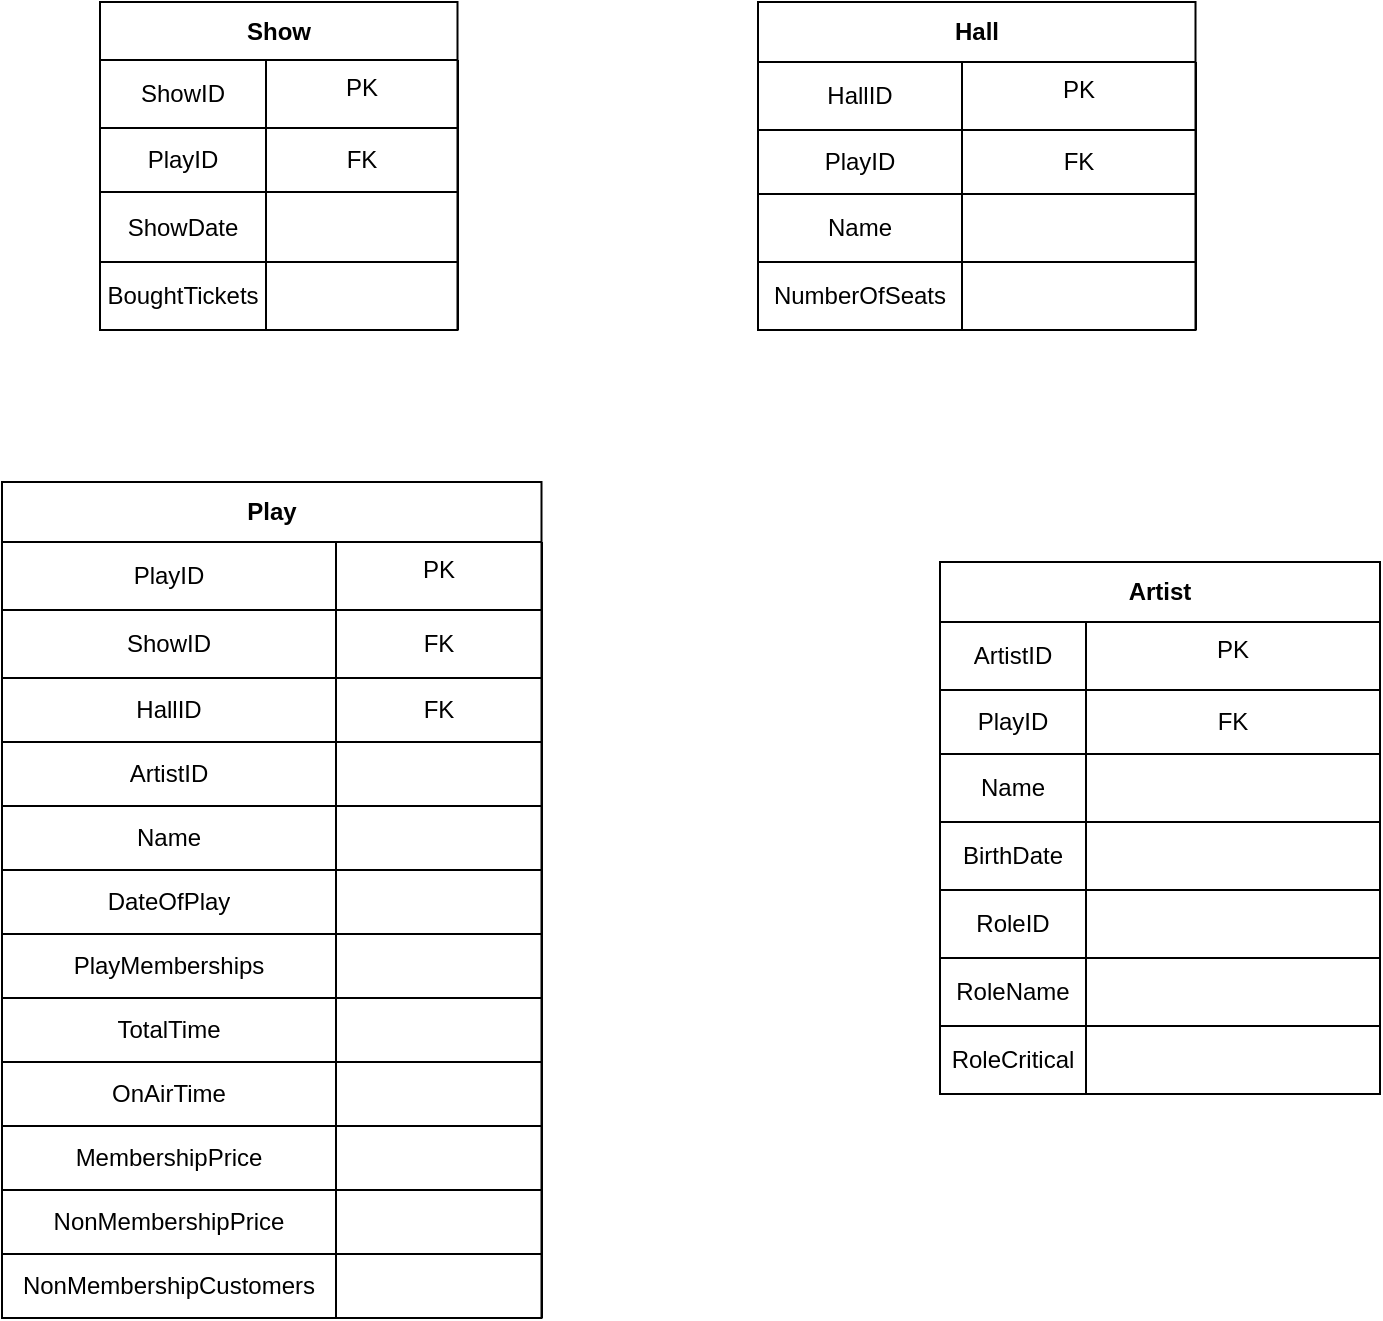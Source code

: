 <mxfile version="13.6.5" type="github">
  <diagram id="C5RBs43oDa-KdzZeNtuy" name="Tables">
    <mxGraphModel dx="1422" dy="762" grid="0" gridSize="10" guides="1" tooltips="1" connect="1" arrows="1" fold="1" page="1" pageScale="1" pageWidth="827" pageHeight="1169" math="0" shadow="0">
      <root>
        <mxCell id="WIyWlLk6GJQsqaUBKTNV-0" />
        <mxCell id="WIyWlLk6GJQsqaUBKTNV-1" parent="WIyWlLk6GJQsqaUBKTNV-0" />
        <mxCell id="hFKCuEGsN9oR24IW5ZUY-23" value="Hall" style="shape=table;html=1;whiteSpace=wrap;startSize=30;container=1;collapsible=0;childLayout=tableLayout;fontStyle=1;align=center;" vertex="1" parent="WIyWlLk6GJQsqaUBKTNV-1">
          <mxGeometry x="419" y="180" width="218.75" height="164" as="geometry" />
        </mxCell>
        <mxCell id="hFKCuEGsN9oR24IW5ZUY-24" value="" style="shape=partialRectangle;html=1;whiteSpace=wrap;collapsible=0;dropTarget=0;pointerEvents=0;fillColor=none;top=0;left=0;bottom=0;right=0;points=[[0,0.5],[1,0.5]];portConstraint=eastwest;" vertex="1" parent="hFKCuEGsN9oR24IW5ZUY-23">
          <mxGeometry y="30" width="218.75" height="34" as="geometry" />
        </mxCell>
        <mxCell id="hFKCuEGsN9oR24IW5ZUY-25" value="HallID" style="shape=partialRectangle;html=1;whiteSpace=wrap;connectable=0;fillColor=none;top=0;left=0;bottom=0;right=0;overflow=hidden;" vertex="1" parent="hFKCuEGsN9oR24IW5ZUY-24">
          <mxGeometry width="102" height="34" as="geometry" />
        </mxCell>
        <mxCell id="hFKCuEGsN9oR24IW5ZUY-26" value="PK" style="group" vertex="1" connectable="0" parent="hFKCuEGsN9oR24IW5ZUY-24">
          <mxGeometry x="102" width="117" height="34" as="geometry" />
        </mxCell>
        <mxCell id="hFKCuEGsN9oR24IW5ZUY-27" value="" style="shape=partialRectangle;html=1;whiteSpace=wrap;connectable=0;fillColor=none;top=0;left=0;bottom=0;right=0;overflow=hidden;" vertex="1" parent="hFKCuEGsN9oR24IW5ZUY-26">
          <mxGeometry width="60" height="40" as="geometry" />
        </mxCell>
        <mxCell id="hFKCuEGsN9oR24IW5ZUY-28" value="" style="shape=partialRectangle;html=1;whiteSpace=wrap;connectable=0;fillColor=none;top=0;left=0;bottom=0;right=0;overflow=hidden;" vertex="1" parent="hFKCuEGsN9oR24IW5ZUY-26">
          <mxGeometry x="60" width="60" height="40" as="geometry" />
        </mxCell>
        <mxCell id="hFKCuEGsN9oR24IW5ZUY-29" value="" style="shape=partialRectangle;html=1;whiteSpace=wrap;collapsible=0;dropTarget=0;pointerEvents=0;fillColor=none;top=0;left=0;bottom=0;right=0;points=[[0,0.5],[1,0.5]];portConstraint=eastwest;" vertex="1" parent="hFKCuEGsN9oR24IW5ZUY-23">
          <mxGeometry y="64" width="218.75" height="32" as="geometry" />
        </mxCell>
        <mxCell id="hFKCuEGsN9oR24IW5ZUY-30" value="PlayID" style="shape=partialRectangle;html=1;whiteSpace=wrap;connectable=0;fillColor=none;top=0;left=0;bottom=0;right=0;overflow=hidden;" vertex="1" parent="hFKCuEGsN9oR24IW5ZUY-29">
          <mxGeometry width="102" height="32" as="geometry" />
        </mxCell>
        <mxCell id="hFKCuEGsN9oR24IW5ZUY-31" value="FK" style="shape=partialRectangle;connectable=0;fillColor=none;top=0;left=0;bottom=0;right=0;overflow=hidden;whiteSpace=wrap;" vertex="1" parent="hFKCuEGsN9oR24IW5ZUY-29">
          <mxGeometry x="102" width="117" height="32" as="geometry" />
        </mxCell>
        <mxCell id="hFKCuEGsN9oR24IW5ZUY-32" value="" style="shape=partialRectangle;html=1;whiteSpace=wrap;connectable=0;fillColor=none;top=0;left=0;bottom=0;right=0;overflow=hidden;" vertex="1" parent="hFKCuEGsN9oR24IW5ZUY-29">
          <mxGeometry x="219" width="NaN" height="32" as="geometry" />
        </mxCell>
        <mxCell id="hFKCuEGsN9oR24IW5ZUY-33" value="" style="shape=partialRectangle;html=1;whiteSpace=wrap;collapsible=0;dropTarget=0;pointerEvents=0;fillColor=none;top=0;left=0;bottom=0;right=0;points=[[0,0.5],[1,0.5]];portConstraint=eastwest;" vertex="1" parent="hFKCuEGsN9oR24IW5ZUY-23">
          <mxGeometry y="96" width="218.75" height="34" as="geometry" />
        </mxCell>
        <mxCell id="hFKCuEGsN9oR24IW5ZUY-34" value="Name" style="shape=partialRectangle;html=1;whiteSpace=wrap;connectable=0;fillColor=none;top=0;left=0;bottom=0;right=0;overflow=hidden;" vertex="1" parent="hFKCuEGsN9oR24IW5ZUY-33">
          <mxGeometry width="102" height="34" as="geometry" />
        </mxCell>
        <mxCell id="hFKCuEGsN9oR24IW5ZUY-35" value="" style="shape=partialRectangle;html=1;whiteSpace=wrap;connectable=0;fillColor=none;top=0;left=0;bottom=0;right=0;overflow=hidden;" vertex="1" parent="hFKCuEGsN9oR24IW5ZUY-33">
          <mxGeometry x="102" width="117" height="34" as="geometry" />
        </mxCell>
        <mxCell id="hFKCuEGsN9oR24IW5ZUY-36" value="" style="shape=partialRectangle;html=1;whiteSpace=wrap;connectable=0;fillColor=none;top=0;left=0;bottom=0;right=0;overflow=hidden;" vertex="1" parent="hFKCuEGsN9oR24IW5ZUY-33">
          <mxGeometry x="219" width="NaN" height="34" as="geometry" />
        </mxCell>
        <mxCell id="hFKCuEGsN9oR24IW5ZUY-130" style="shape=partialRectangle;html=1;whiteSpace=wrap;collapsible=0;dropTarget=0;pointerEvents=0;fillColor=none;top=0;left=0;bottom=0;right=0;points=[[0,0.5],[1,0.5]];portConstraint=eastwest;" vertex="1" parent="hFKCuEGsN9oR24IW5ZUY-23">
          <mxGeometry y="130" width="218.75" height="34" as="geometry" />
        </mxCell>
        <mxCell id="hFKCuEGsN9oR24IW5ZUY-131" value="NumberOfSeats" style="shape=partialRectangle;html=1;whiteSpace=wrap;connectable=0;fillColor=none;top=0;left=0;bottom=0;right=0;overflow=hidden;" vertex="1" parent="hFKCuEGsN9oR24IW5ZUY-130">
          <mxGeometry width="102" height="34" as="geometry" />
        </mxCell>
        <mxCell id="hFKCuEGsN9oR24IW5ZUY-132" style="shape=partialRectangle;html=1;whiteSpace=wrap;connectable=0;fillColor=none;top=0;left=0;bottom=0;right=0;overflow=hidden;" vertex="1" parent="hFKCuEGsN9oR24IW5ZUY-130">
          <mxGeometry x="102" width="117" height="34" as="geometry" />
        </mxCell>
        <mxCell id="hFKCuEGsN9oR24IW5ZUY-133" style="shape=partialRectangle;html=1;whiteSpace=wrap;connectable=0;fillColor=none;top=0;left=0;bottom=0;right=0;overflow=hidden;" vertex="1" parent="hFKCuEGsN9oR24IW5ZUY-130">
          <mxGeometry x="219" width="NaN" height="34" as="geometry" />
        </mxCell>
        <mxCell id="hFKCuEGsN9oR24IW5ZUY-37" value="Show" style="shape=table;html=1;whiteSpace=wrap;startSize=29;container=1;collapsible=0;childLayout=tableLayout;fontStyle=1;align=center;" vertex="1" parent="WIyWlLk6GJQsqaUBKTNV-1">
          <mxGeometry x="90" y="180" width="178.75" height="164" as="geometry" />
        </mxCell>
        <mxCell id="hFKCuEGsN9oR24IW5ZUY-38" value="" style="shape=partialRectangle;html=1;whiteSpace=wrap;collapsible=0;dropTarget=0;pointerEvents=0;fillColor=none;top=0;left=0;bottom=0;right=0;points=[[0,0.5],[1,0.5]];portConstraint=eastwest;" vertex="1" parent="hFKCuEGsN9oR24IW5ZUY-37">
          <mxGeometry y="29" width="178.75" height="34" as="geometry" />
        </mxCell>
        <mxCell id="hFKCuEGsN9oR24IW5ZUY-39" value="ShowID" style="shape=partialRectangle;html=1;whiteSpace=wrap;connectable=0;fillColor=none;top=0;left=0;bottom=0;right=0;overflow=hidden;" vertex="1" parent="hFKCuEGsN9oR24IW5ZUY-38">
          <mxGeometry width="83" height="34" as="geometry" />
        </mxCell>
        <mxCell id="hFKCuEGsN9oR24IW5ZUY-40" value="PK" style="group" vertex="1" connectable="0" parent="hFKCuEGsN9oR24IW5ZUY-38">
          <mxGeometry x="83" width="96" height="34" as="geometry" />
        </mxCell>
        <mxCell id="hFKCuEGsN9oR24IW5ZUY-41" value="" style="shape=partialRectangle;html=1;whiteSpace=wrap;connectable=0;fillColor=none;top=0;left=0;bottom=0;right=0;overflow=hidden;" vertex="1" parent="hFKCuEGsN9oR24IW5ZUY-40">
          <mxGeometry width="60" height="40" as="geometry" />
        </mxCell>
        <mxCell id="hFKCuEGsN9oR24IW5ZUY-42" value="" style="shape=partialRectangle;html=1;whiteSpace=wrap;connectable=0;fillColor=none;top=0;left=0;bottom=0;right=0;overflow=hidden;" vertex="1" parent="hFKCuEGsN9oR24IW5ZUY-40">
          <mxGeometry x="60" width="60" height="40" as="geometry" />
        </mxCell>
        <mxCell id="hFKCuEGsN9oR24IW5ZUY-43" value="" style="shape=partialRectangle;html=1;whiteSpace=wrap;collapsible=0;dropTarget=0;pointerEvents=0;fillColor=none;top=0;left=0;bottom=0;right=0;points=[[0,0.5],[1,0.5]];portConstraint=eastwest;" vertex="1" parent="hFKCuEGsN9oR24IW5ZUY-37">
          <mxGeometry y="63" width="178.75" height="32" as="geometry" />
        </mxCell>
        <mxCell id="hFKCuEGsN9oR24IW5ZUY-44" value="PlayID" style="shape=partialRectangle;html=1;whiteSpace=wrap;connectable=0;fillColor=none;top=0;left=0;bottom=0;right=0;overflow=hidden;" vertex="1" parent="hFKCuEGsN9oR24IW5ZUY-43">
          <mxGeometry width="83" height="32" as="geometry" />
        </mxCell>
        <mxCell id="hFKCuEGsN9oR24IW5ZUY-45" value="FK" style="shape=partialRectangle;html=1;whiteSpace=wrap;connectable=0;fillColor=none;top=0;left=0;bottom=0;right=0;overflow=hidden;" vertex="1" parent="hFKCuEGsN9oR24IW5ZUY-43">
          <mxGeometry x="83" width="96" height="32" as="geometry" />
        </mxCell>
        <mxCell id="hFKCuEGsN9oR24IW5ZUY-46" value="" style="shape=partialRectangle;html=1;whiteSpace=wrap;connectable=0;fillColor=none;top=0;left=0;bottom=0;right=0;overflow=hidden;" vertex="1" parent="hFKCuEGsN9oR24IW5ZUY-43">
          <mxGeometry x="179" width="NaN" height="32" as="geometry" />
        </mxCell>
        <mxCell id="hFKCuEGsN9oR24IW5ZUY-47" value="" style="shape=partialRectangle;html=1;whiteSpace=wrap;collapsible=0;dropTarget=0;pointerEvents=0;fillColor=none;top=0;left=0;bottom=0;right=0;points=[[0,0.5],[1,0.5]];portConstraint=eastwest;" vertex="1" parent="hFKCuEGsN9oR24IW5ZUY-37">
          <mxGeometry y="95" width="178.75" height="35" as="geometry" />
        </mxCell>
        <mxCell id="hFKCuEGsN9oR24IW5ZUY-48" value="ShowDate" style="shape=partialRectangle;html=1;whiteSpace=wrap;connectable=0;fillColor=none;top=0;left=0;bottom=0;right=0;overflow=hidden;" vertex="1" parent="hFKCuEGsN9oR24IW5ZUY-47">
          <mxGeometry width="83" height="35" as="geometry" />
        </mxCell>
        <mxCell id="hFKCuEGsN9oR24IW5ZUY-49" value="" style="shape=partialRectangle;html=1;whiteSpace=wrap;connectable=0;fillColor=none;top=0;left=0;bottom=0;right=0;overflow=hidden;" vertex="1" parent="hFKCuEGsN9oR24IW5ZUY-47">
          <mxGeometry x="83" width="96" height="35" as="geometry" />
        </mxCell>
        <mxCell id="hFKCuEGsN9oR24IW5ZUY-50" value="" style="shape=partialRectangle;html=1;whiteSpace=wrap;connectable=0;fillColor=none;top=0;left=0;bottom=0;right=0;overflow=hidden;" vertex="1" parent="hFKCuEGsN9oR24IW5ZUY-47">
          <mxGeometry x="179" width="NaN" height="35" as="geometry" />
        </mxCell>
        <mxCell id="hFKCuEGsN9oR24IW5ZUY-126" style="shape=partialRectangle;html=1;whiteSpace=wrap;collapsible=0;dropTarget=0;pointerEvents=0;fillColor=none;top=0;left=0;bottom=0;right=0;points=[[0,0.5],[1,0.5]];portConstraint=eastwest;" vertex="1" parent="hFKCuEGsN9oR24IW5ZUY-37">
          <mxGeometry y="130" width="178.75" height="34" as="geometry" />
        </mxCell>
        <mxCell id="hFKCuEGsN9oR24IW5ZUY-127" value="BoughtTickets" style="shape=partialRectangle;html=1;whiteSpace=wrap;connectable=0;fillColor=none;top=0;left=0;bottom=0;right=0;overflow=hidden;" vertex="1" parent="hFKCuEGsN9oR24IW5ZUY-126">
          <mxGeometry width="83" height="34" as="geometry" />
        </mxCell>
        <mxCell id="hFKCuEGsN9oR24IW5ZUY-128" value="" style="shape=partialRectangle;html=1;whiteSpace=wrap;connectable=0;fillColor=none;top=0;left=0;bottom=0;right=0;overflow=hidden;" vertex="1" parent="hFKCuEGsN9oR24IW5ZUY-126">
          <mxGeometry x="83" width="96" height="34" as="geometry" />
        </mxCell>
        <mxCell id="hFKCuEGsN9oR24IW5ZUY-129" style="shape=partialRectangle;html=1;whiteSpace=wrap;connectable=0;fillColor=none;top=0;left=0;bottom=0;right=0;overflow=hidden;" vertex="1" parent="hFKCuEGsN9oR24IW5ZUY-126">
          <mxGeometry x="179" width="NaN" height="34" as="geometry" />
        </mxCell>
        <mxCell id="hFKCuEGsN9oR24IW5ZUY-51" value="Play" style="shape=table;html=1;whiteSpace=wrap;startSize=30;container=1;collapsible=0;childLayout=tableLayout;fontStyle=1;align=center;" vertex="1" parent="WIyWlLk6GJQsqaUBKTNV-1">
          <mxGeometry x="41" y="420" width="269.75" height="418" as="geometry" />
        </mxCell>
        <mxCell id="hFKCuEGsN9oR24IW5ZUY-52" value="" style="shape=partialRectangle;html=1;whiteSpace=wrap;collapsible=0;dropTarget=0;pointerEvents=0;fillColor=none;top=0;left=0;bottom=0;right=0;points=[[0,0.5],[1,0.5]];portConstraint=eastwest;" vertex="1" parent="hFKCuEGsN9oR24IW5ZUY-51">
          <mxGeometry y="30" width="269.75" height="34" as="geometry" />
        </mxCell>
        <mxCell id="hFKCuEGsN9oR24IW5ZUY-53" value="PlayID" style="shape=partialRectangle;html=1;whiteSpace=wrap;connectable=0;fillColor=none;top=0;left=0;bottom=0;right=0;overflow=hidden;" vertex="1" parent="hFKCuEGsN9oR24IW5ZUY-52">
          <mxGeometry width="167" height="34" as="geometry" />
        </mxCell>
        <mxCell id="hFKCuEGsN9oR24IW5ZUY-54" value="PK" style="group" vertex="1" connectable="0" parent="hFKCuEGsN9oR24IW5ZUY-52">
          <mxGeometry x="167" width="103" height="34" as="geometry" />
        </mxCell>
        <mxCell id="hFKCuEGsN9oR24IW5ZUY-55" value="" style="shape=partialRectangle;html=1;whiteSpace=wrap;connectable=0;fillColor=none;top=0;left=0;bottom=0;right=0;overflow=hidden;" vertex="1" parent="hFKCuEGsN9oR24IW5ZUY-54">
          <mxGeometry width="60" height="40" as="geometry" />
        </mxCell>
        <mxCell id="hFKCuEGsN9oR24IW5ZUY-56" value="" style="shape=partialRectangle;html=1;whiteSpace=wrap;connectable=0;fillColor=none;top=0;left=0;bottom=0;right=0;overflow=hidden;" vertex="1" parent="hFKCuEGsN9oR24IW5ZUY-54">
          <mxGeometry x="60" width="60" height="40" as="geometry" />
        </mxCell>
        <mxCell id="hFKCuEGsN9oR24IW5ZUY-61" value="" style="shape=partialRectangle;html=1;whiteSpace=wrap;collapsible=0;dropTarget=0;pointerEvents=0;fillColor=none;top=0;left=0;bottom=0;right=0;points=[[0,0.5],[1,0.5]];portConstraint=eastwest;" vertex="1" parent="hFKCuEGsN9oR24IW5ZUY-51">
          <mxGeometry y="64" width="269.75" height="34" as="geometry" />
        </mxCell>
        <mxCell id="hFKCuEGsN9oR24IW5ZUY-62" value="ShowID" style="shape=partialRectangle;html=1;whiteSpace=wrap;connectable=0;fillColor=none;top=0;left=0;bottom=0;right=0;overflow=hidden;" vertex="1" parent="hFKCuEGsN9oR24IW5ZUY-61">
          <mxGeometry width="167" height="34" as="geometry" />
        </mxCell>
        <mxCell id="hFKCuEGsN9oR24IW5ZUY-63" value="FK" style="shape=partialRectangle;html=1;whiteSpace=wrap;connectable=0;fillColor=none;top=0;left=0;bottom=0;right=0;overflow=hidden;" vertex="1" parent="hFKCuEGsN9oR24IW5ZUY-61">
          <mxGeometry x="167" width="103" height="34" as="geometry" />
        </mxCell>
        <mxCell id="hFKCuEGsN9oR24IW5ZUY-64" value="" style="shape=partialRectangle;html=1;whiteSpace=wrap;connectable=0;fillColor=none;top=0;left=0;bottom=0;right=0;overflow=hidden;" vertex="1" parent="hFKCuEGsN9oR24IW5ZUY-61">
          <mxGeometry x="270" width="NaN" height="34" as="geometry" />
        </mxCell>
        <mxCell id="hFKCuEGsN9oR24IW5ZUY-154" style="shape=partialRectangle;html=1;whiteSpace=wrap;collapsible=0;dropTarget=0;pointerEvents=0;fillColor=none;top=0;left=0;bottom=0;right=0;points=[[0,0.5],[1,0.5]];portConstraint=eastwest;" vertex="1" parent="hFKCuEGsN9oR24IW5ZUY-51">
          <mxGeometry y="98" width="269.75" height="32" as="geometry" />
        </mxCell>
        <mxCell id="hFKCuEGsN9oR24IW5ZUY-155" value="HallID" style="shape=partialRectangle;html=1;whiteSpace=wrap;connectable=0;fillColor=none;top=0;left=0;bottom=0;right=0;overflow=hidden;" vertex="1" parent="hFKCuEGsN9oR24IW5ZUY-154">
          <mxGeometry width="167" height="32" as="geometry" />
        </mxCell>
        <mxCell id="hFKCuEGsN9oR24IW5ZUY-156" value="FK" style="shape=partialRectangle;html=1;whiteSpace=wrap;connectable=0;fillColor=none;top=0;left=0;bottom=0;right=0;overflow=hidden;" vertex="1" parent="hFKCuEGsN9oR24IW5ZUY-154">
          <mxGeometry x="167" width="103" height="32" as="geometry" />
        </mxCell>
        <mxCell id="hFKCuEGsN9oR24IW5ZUY-157" style="shape=partialRectangle;html=1;whiteSpace=wrap;connectable=0;fillColor=none;top=0;left=0;bottom=0;right=0;overflow=hidden;" vertex="1" parent="hFKCuEGsN9oR24IW5ZUY-154">
          <mxGeometry x="270" width="NaN" height="32" as="geometry" />
        </mxCell>
        <mxCell id="hFKCuEGsN9oR24IW5ZUY-57" value="" style="shape=partialRectangle;html=1;whiteSpace=wrap;collapsible=0;dropTarget=0;pointerEvents=0;fillColor=none;top=0;left=0;bottom=0;right=0;points=[[0,0.5],[1,0.5]];portConstraint=eastwest;" vertex="1" parent="hFKCuEGsN9oR24IW5ZUY-51">
          <mxGeometry y="130" width="269.75" height="32" as="geometry" />
        </mxCell>
        <mxCell id="hFKCuEGsN9oR24IW5ZUY-58" value="ArtistID" style="shape=partialRectangle;html=1;whiteSpace=wrap;connectable=0;fillColor=none;top=0;left=0;bottom=0;right=0;overflow=hidden;" vertex="1" parent="hFKCuEGsN9oR24IW5ZUY-57">
          <mxGeometry width="167" height="32" as="geometry" />
        </mxCell>
        <mxCell id="hFKCuEGsN9oR24IW5ZUY-59" value="" style="shape=partialRectangle;html=1;whiteSpace=wrap;connectable=0;fillColor=none;top=0;left=0;bottom=0;right=0;overflow=hidden;" vertex="1" parent="hFKCuEGsN9oR24IW5ZUY-57">
          <mxGeometry x="167" width="103" height="32" as="geometry" />
        </mxCell>
        <mxCell id="hFKCuEGsN9oR24IW5ZUY-60" value="" style="shape=partialRectangle;html=1;whiteSpace=wrap;connectable=0;fillColor=none;top=0;left=0;bottom=0;right=0;overflow=hidden;" vertex="1" parent="hFKCuEGsN9oR24IW5ZUY-57">
          <mxGeometry x="270" width="NaN" height="32" as="geometry" />
        </mxCell>
        <mxCell id="hFKCuEGsN9oR24IW5ZUY-94" style="shape=partialRectangle;html=1;whiteSpace=wrap;collapsible=0;dropTarget=0;pointerEvents=0;fillColor=none;top=0;left=0;bottom=0;right=0;points=[[0,0.5],[1,0.5]];portConstraint=eastwest;" vertex="1" parent="hFKCuEGsN9oR24IW5ZUY-51">
          <mxGeometry y="162" width="269.75" height="32" as="geometry" />
        </mxCell>
        <mxCell id="hFKCuEGsN9oR24IW5ZUY-95" value="Name" style="shape=partialRectangle;html=1;whiteSpace=wrap;connectable=0;fillColor=none;top=0;left=0;bottom=0;right=0;overflow=hidden;" vertex="1" parent="hFKCuEGsN9oR24IW5ZUY-94">
          <mxGeometry width="167" height="32" as="geometry" />
        </mxCell>
        <mxCell id="hFKCuEGsN9oR24IW5ZUY-96" style="shape=partialRectangle;html=1;whiteSpace=wrap;connectable=0;fillColor=none;top=0;left=0;bottom=0;right=0;overflow=hidden;" vertex="1" parent="hFKCuEGsN9oR24IW5ZUY-94">
          <mxGeometry x="167" width="103" height="32" as="geometry" />
        </mxCell>
        <mxCell id="hFKCuEGsN9oR24IW5ZUY-97" style="shape=partialRectangle;html=1;whiteSpace=wrap;connectable=0;fillColor=none;top=0;left=0;bottom=0;right=0;overflow=hidden;" vertex="1" parent="hFKCuEGsN9oR24IW5ZUY-94">
          <mxGeometry x="270" width="NaN" height="32" as="geometry" />
        </mxCell>
        <mxCell id="hFKCuEGsN9oR24IW5ZUY-98" style="shape=partialRectangle;html=1;whiteSpace=wrap;collapsible=0;dropTarget=0;pointerEvents=0;fillColor=none;top=0;left=0;bottom=0;right=0;points=[[0,0.5],[1,0.5]];portConstraint=eastwest;" vertex="1" parent="hFKCuEGsN9oR24IW5ZUY-51">
          <mxGeometry y="194" width="269.75" height="32" as="geometry" />
        </mxCell>
        <mxCell id="hFKCuEGsN9oR24IW5ZUY-99" value="DateOfPlay" style="shape=partialRectangle;html=1;whiteSpace=wrap;connectable=0;fillColor=none;top=0;left=0;bottom=0;right=0;overflow=hidden;" vertex="1" parent="hFKCuEGsN9oR24IW5ZUY-98">
          <mxGeometry width="167" height="32" as="geometry" />
        </mxCell>
        <mxCell id="hFKCuEGsN9oR24IW5ZUY-100" style="shape=partialRectangle;html=1;whiteSpace=wrap;connectable=0;fillColor=none;top=0;left=0;bottom=0;right=0;overflow=hidden;" vertex="1" parent="hFKCuEGsN9oR24IW5ZUY-98">
          <mxGeometry x="167" width="103" height="32" as="geometry" />
        </mxCell>
        <mxCell id="hFKCuEGsN9oR24IW5ZUY-101" style="shape=partialRectangle;html=1;whiteSpace=wrap;connectable=0;fillColor=none;top=0;left=0;bottom=0;right=0;overflow=hidden;" vertex="1" parent="hFKCuEGsN9oR24IW5ZUY-98">
          <mxGeometry x="270" width="NaN" height="32" as="geometry" />
        </mxCell>
        <mxCell id="hFKCuEGsN9oR24IW5ZUY-102" style="shape=partialRectangle;html=1;whiteSpace=wrap;collapsible=0;dropTarget=0;pointerEvents=0;fillColor=none;top=0;left=0;bottom=0;right=0;points=[[0,0.5],[1,0.5]];portConstraint=eastwest;" vertex="1" parent="hFKCuEGsN9oR24IW5ZUY-51">
          <mxGeometry y="226" width="269.75" height="32" as="geometry" />
        </mxCell>
        <mxCell id="hFKCuEGsN9oR24IW5ZUY-103" value="PlayMemberships" style="shape=partialRectangle;html=1;whiteSpace=wrap;connectable=0;fillColor=none;top=0;left=0;bottom=0;right=0;overflow=hidden;" vertex="1" parent="hFKCuEGsN9oR24IW5ZUY-102">
          <mxGeometry width="167" height="32" as="geometry" />
        </mxCell>
        <mxCell id="hFKCuEGsN9oR24IW5ZUY-104" style="shape=partialRectangle;html=1;whiteSpace=wrap;connectable=0;fillColor=none;top=0;left=0;bottom=0;right=0;overflow=hidden;" vertex="1" parent="hFKCuEGsN9oR24IW5ZUY-102">
          <mxGeometry x="167" width="103" height="32" as="geometry" />
        </mxCell>
        <mxCell id="hFKCuEGsN9oR24IW5ZUY-105" style="shape=partialRectangle;html=1;whiteSpace=wrap;connectable=0;fillColor=none;top=0;left=0;bottom=0;right=0;overflow=hidden;" vertex="1" parent="hFKCuEGsN9oR24IW5ZUY-102">
          <mxGeometry x="270" width="NaN" height="32" as="geometry" />
        </mxCell>
        <mxCell id="hFKCuEGsN9oR24IW5ZUY-106" style="shape=partialRectangle;html=1;whiteSpace=wrap;collapsible=0;dropTarget=0;pointerEvents=0;fillColor=none;top=0;left=0;bottom=0;right=0;points=[[0,0.5],[1,0.5]];portConstraint=eastwest;" vertex="1" parent="hFKCuEGsN9oR24IW5ZUY-51">
          <mxGeometry y="258" width="269.75" height="32" as="geometry" />
        </mxCell>
        <mxCell id="hFKCuEGsN9oR24IW5ZUY-107" value="TotalTime" style="shape=partialRectangle;html=1;whiteSpace=wrap;connectable=0;fillColor=none;top=0;left=0;bottom=0;right=0;overflow=hidden;" vertex="1" parent="hFKCuEGsN9oR24IW5ZUY-106">
          <mxGeometry width="167" height="32" as="geometry" />
        </mxCell>
        <mxCell id="hFKCuEGsN9oR24IW5ZUY-108" style="shape=partialRectangle;html=1;whiteSpace=wrap;connectable=0;fillColor=none;top=0;left=0;bottom=0;right=0;overflow=hidden;" vertex="1" parent="hFKCuEGsN9oR24IW5ZUY-106">
          <mxGeometry x="167" width="103" height="32" as="geometry" />
        </mxCell>
        <mxCell id="hFKCuEGsN9oR24IW5ZUY-109" style="shape=partialRectangle;html=1;whiteSpace=wrap;connectable=0;fillColor=none;top=0;left=0;bottom=0;right=0;overflow=hidden;" vertex="1" parent="hFKCuEGsN9oR24IW5ZUY-106">
          <mxGeometry x="270" width="NaN" height="32" as="geometry" />
        </mxCell>
        <mxCell id="hFKCuEGsN9oR24IW5ZUY-110" style="shape=partialRectangle;html=1;whiteSpace=wrap;collapsible=0;dropTarget=0;pointerEvents=0;fillColor=none;top=0;left=0;bottom=0;right=0;points=[[0,0.5],[1,0.5]];portConstraint=eastwest;" vertex="1" parent="hFKCuEGsN9oR24IW5ZUY-51">
          <mxGeometry y="290" width="269.75" height="32" as="geometry" />
        </mxCell>
        <mxCell id="hFKCuEGsN9oR24IW5ZUY-111" value="OnAirTime" style="shape=partialRectangle;html=1;whiteSpace=wrap;connectable=0;fillColor=none;top=0;left=0;bottom=0;right=0;overflow=hidden;" vertex="1" parent="hFKCuEGsN9oR24IW5ZUY-110">
          <mxGeometry width="167" height="32" as="geometry" />
        </mxCell>
        <mxCell id="hFKCuEGsN9oR24IW5ZUY-112" style="shape=partialRectangle;html=1;whiteSpace=wrap;connectable=0;fillColor=none;top=0;left=0;bottom=0;right=0;overflow=hidden;" vertex="1" parent="hFKCuEGsN9oR24IW5ZUY-110">
          <mxGeometry x="167" width="103" height="32" as="geometry" />
        </mxCell>
        <mxCell id="hFKCuEGsN9oR24IW5ZUY-113" style="shape=partialRectangle;html=1;whiteSpace=wrap;connectable=0;fillColor=none;top=0;left=0;bottom=0;right=0;overflow=hidden;" vertex="1" parent="hFKCuEGsN9oR24IW5ZUY-110">
          <mxGeometry x="270" width="NaN" height="32" as="geometry" />
        </mxCell>
        <mxCell id="hFKCuEGsN9oR24IW5ZUY-114" style="shape=partialRectangle;html=1;whiteSpace=wrap;collapsible=0;dropTarget=0;pointerEvents=0;fillColor=none;top=0;left=0;bottom=0;right=0;points=[[0,0.5],[1,0.5]];portConstraint=eastwest;" vertex="1" parent="hFKCuEGsN9oR24IW5ZUY-51">
          <mxGeometry y="322" width="269.75" height="32" as="geometry" />
        </mxCell>
        <mxCell id="hFKCuEGsN9oR24IW5ZUY-115" value="MembershipPrice" style="shape=partialRectangle;html=1;whiteSpace=wrap;connectable=0;fillColor=none;top=0;left=0;bottom=0;right=0;overflow=hidden;" vertex="1" parent="hFKCuEGsN9oR24IW5ZUY-114">
          <mxGeometry width="167" height="32" as="geometry" />
        </mxCell>
        <mxCell id="hFKCuEGsN9oR24IW5ZUY-116" style="shape=partialRectangle;html=1;whiteSpace=wrap;connectable=0;fillColor=none;top=0;left=0;bottom=0;right=0;overflow=hidden;" vertex="1" parent="hFKCuEGsN9oR24IW5ZUY-114">
          <mxGeometry x="167" width="103" height="32" as="geometry" />
        </mxCell>
        <mxCell id="hFKCuEGsN9oR24IW5ZUY-117" style="shape=partialRectangle;html=1;whiteSpace=wrap;connectable=0;fillColor=none;top=0;left=0;bottom=0;right=0;overflow=hidden;" vertex="1" parent="hFKCuEGsN9oR24IW5ZUY-114">
          <mxGeometry x="270" width="NaN" height="32" as="geometry" />
        </mxCell>
        <mxCell id="hFKCuEGsN9oR24IW5ZUY-118" style="shape=partialRectangle;html=1;whiteSpace=wrap;collapsible=0;dropTarget=0;pointerEvents=0;fillColor=none;top=0;left=0;bottom=0;right=0;points=[[0,0.5],[1,0.5]];portConstraint=eastwest;" vertex="1" parent="hFKCuEGsN9oR24IW5ZUY-51">
          <mxGeometry y="354" width="269.75" height="32" as="geometry" />
        </mxCell>
        <mxCell id="hFKCuEGsN9oR24IW5ZUY-119" value="NonMembershipPrice" style="shape=partialRectangle;html=1;whiteSpace=wrap;connectable=0;fillColor=none;top=0;left=0;bottom=0;right=0;overflow=hidden;" vertex="1" parent="hFKCuEGsN9oR24IW5ZUY-118">
          <mxGeometry width="167" height="32" as="geometry" />
        </mxCell>
        <mxCell id="hFKCuEGsN9oR24IW5ZUY-120" style="shape=partialRectangle;html=1;whiteSpace=wrap;connectable=0;fillColor=none;top=0;left=0;bottom=0;right=0;overflow=hidden;" vertex="1" parent="hFKCuEGsN9oR24IW5ZUY-118">
          <mxGeometry x="167" width="103" height="32" as="geometry" />
        </mxCell>
        <mxCell id="hFKCuEGsN9oR24IW5ZUY-121" style="shape=partialRectangle;html=1;whiteSpace=wrap;connectable=0;fillColor=none;top=0;left=0;bottom=0;right=0;overflow=hidden;" vertex="1" parent="hFKCuEGsN9oR24IW5ZUY-118">
          <mxGeometry x="270" width="NaN" height="32" as="geometry" />
        </mxCell>
        <mxCell id="hFKCuEGsN9oR24IW5ZUY-122" style="shape=partialRectangle;html=1;whiteSpace=wrap;collapsible=0;dropTarget=0;pointerEvents=0;fillColor=none;top=0;left=0;bottom=0;right=0;points=[[0,0.5],[1,0.5]];portConstraint=eastwest;" vertex="1" parent="hFKCuEGsN9oR24IW5ZUY-51">
          <mxGeometry y="386" width="269.75" height="32" as="geometry" />
        </mxCell>
        <mxCell id="hFKCuEGsN9oR24IW5ZUY-123" value="NonMembershipCustomers" style="shape=partialRectangle;html=1;whiteSpace=wrap;connectable=0;fillColor=none;top=0;left=0;bottom=0;right=0;overflow=hidden;" vertex="1" parent="hFKCuEGsN9oR24IW5ZUY-122">
          <mxGeometry width="167" height="32" as="geometry" />
        </mxCell>
        <mxCell id="hFKCuEGsN9oR24IW5ZUY-124" style="shape=partialRectangle;html=1;whiteSpace=wrap;connectable=0;fillColor=none;top=0;left=0;bottom=0;right=0;overflow=hidden;" vertex="1" parent="hFKCuEGsN9oR24IW5ZUY-122">
          <mxGeometry x="167" width="103" height="32" as="geometry" />
        </mxCell>
        <mxCell id="hFKCuEGsN9oR24IW5ZUY-125" style="shape=partialRectangle;html=1;whiteSpace=wrap;connectable=0;fillColor=none;top=0;left=0;bottom=0;right=0;overflow=hidden;" vertex="1" parent="hFKCuEGsN9oR24IW5ZUY-122">
          <mxGeometry x="270" width="NaN" height="32" as="geometry" />
        </mxCell>
        <mxCell id="hFKCuEGsN9oR24IW5ZUY-65" value="Artist" style="shape=table;html=1;whiteSpace=wrap;startSize=30;container=1;collapsible=0;childLayout=tableLayout;fontStyle=1;align=center;" vertex="1" parent="WIyWlLk6GJQsqaUBKTNV-1">
          <mxGeometry x="510" y="460" width="220" height="266" as="geometry" />
        </mxCell>
        <mxCell id="hFKCuEGsN9oR24IW5ZUY-66" value="" style="shape=partialRectangle;html=1;whiteSpace=wrap;collapsible=0;dropTarget=0;pointerEvents=0;fillColor=none;top=0;left=0;bottom=0;right=0;points=[[0,0.5],[1,0.5]];portConstraint=eastwest;" vertex="1" parent="hFKCuEGsN9oR24IW5ZUY-65">
          <mxGeometry y="30" width="220" height="34" as="geometry" />
        </mxCell>
        <mxCell id="hFKCuEGsN9oR24IW5ZUY-67" value="ArtistID" style="shape=partialRectangle;html=1;whiteSpace=wrap;connectable=0;fillColor=none;top=0;left=0;bottom=0;right=0;overflow=hidden;" vertex="1" parent="hFKCuEGsN9oR24IW5ZUY-66">
          <mxGeometry width="73" height="34" as="geometry" />
        </mxCell>
        <mxCell id="hFKCuEGsN9oR24IW5ZUY-68" value="PK" style="group" vertex="1" connectable="0" parent="hFKCuEGsN9oR24IW5ZUY-66">
          <mxGeometry x="73" width="147" height="34" as="geometry" />
        </mxCell>
        <mxCell id="hFKCuEGsN9oR24IW5ZUY-69" value="" style="shape=partialRectangle;html=1;whiteSpace=wrap;connectable=0;fillColor=none;top=0;left=0;bottom=0;right=0;overflow=hidden;" vertex="1" parent="hFKCuEGsN9oR24IW5ZUY-68">
          <mxGeometry width="60" height="40" as="geometry" />
        </mxCell>
        <mxCell id="hFKCuEGsN9oR24IW5ZUY-70" value="" style="shape=partialRectangle;html=1;whiteSpace=wrap;connectable=0;fillColor=none;top=0;left=0;bottom=0;right=0;overflow=hidden;" vertex="1" parent="hFKCuEGsN9oR24IW5ZUY-68">
          <mxGeometry x="60" width="60" height="40" as="geometry" />
        </mxCell>
        <mxCell id="hFKCuEGsN9oR24IW5ZUY-71" value="" style="shape=partialRectangle;html=1;whiteSpace=wrap;collapsible=0;dropTarget=0;pointerEvents=0;fillColor=none;top=0;left=0;bottom=0;right=0;points=[[0,0.5],[1,0.5]];portConstraint=eastwest;" vertex="1" parent="hFKCuEGsN9oR24IW5ZUY-65">
          <mxGeometry y="64" width="220" height="32" as="geometry" />
        </mxCell>
        <mxCell id="hFKCuEGsN9oR24IW5ZUY-72" value="PlayID" style="shape=partialRectangle;html=1;whiteSpace=wrap;connectable=0;fillColor=none;top=0;left=0;bottom=0;right=0;overflow=hidden;" vertex="1" parent="hFKCuEGsN9oR24IW5ZUY-71">
          <mxGeometry width="73" height="32" as="geometry" />
        </mxCell>
        <mxCell id="hFKCuEGsN9oR24IW5ZUY-73" value="FK" style="shape=partialRectangle;html=1;whiteSpace=wrap;connectable=0;fillColor=none;top=0;left=0;bottom=0;right=0;overflow=hidden;" vertex="1" parent="hFKCuEGsN9oR24IW5ZUY-71">
          <mxGeometry x="73" width="147" height="32" as="geometry" />
        </mxCell>
        <mxCell id="hFKCuEGsN9oR24IW5ZUY-74" value="" style="shape=partialRectangle;html=1;whiteSpace=wrap;connectable=0;fillColor=none;top=0;left=0;bottom=0;right=0;overflow=hidden;" vertex="1" parent="hFKCuEGsN9oR24IW5ZUY-71">
          <mxGeometry x="220" width="NaN" height="32" as="geometry" />
        </mxCell>
        <mxCell id="hFKCuEGsN9oR24IW5ZUY-75" value="" style="shape=partialRectangle;html=1;whiteSpace=wrap;collapsible=0;dropTarget=0;pointerEvents=0;fillColor=none;top=0;left=0;bottom=0;right=0;points=[[0,0.5],[1,0.5]];portConstraint=eastwest;" vertex="1" parent="hFKCuEGsN9oR24IW5ZUY-65">
          <mxGeometry y="96" width="220" height="34" as="geometry" />
        </mxCell>
        <mxCell id="hFKCuEGsN9oR24IW5ZUY-76" value="Name" style="shape=partialRectangle;html=1;whiteSpace=wrap;connectable=0;fillColor=none;top=0;left=0;bottom=0;right=0;overflow=hidden;" vertex="1" parent="hFKCuEGsN9oR24IW5ZUY-75">
          <mxGeometry width="73" height="34" as="geometry" />
        </mxCell>
        <mxCell id="hFKCuEGsN9oR24IW5ZUY-77" value="" style="shape=partialRectangle;html=1;whiteSpace=wrap;connectable=0;fillColor=none;top=0;left=0;bottom=0;right=0;overflow=hidden;" vertex="1" parent="hFKCuEGsN9oR24IW5ZUY-75">
          <mxGeometry x="73" width="147" height="34" as="geometry" />
        </mxCell>
        <mxCell id="hFKCuEGsN9oR24IW5ZUY-78" value="" style="shape=partialRectangle;html=1;whiteSpace=wrap;connectable=0;fillColor=none;top=0;left=0;bottom=0;right=0;overflow=hidden;" vertex="1" parent="hFKCuEGsN9oR24IW5ZUY-75">
          <mxGeometry x="220" width="NaN" height="34" as="geometry" />
        </mxCell>
        <mxCell id="hFKCuEGsN9oR24IW5ZUY-134" style="shape=partialRectangle;html=1;whiteSpace=wrap;collapsible=0;dropTarget=0;pointerEvents=0;fillColor=none;top=0;left=0;bottom=0;right=0;points=[[0,0.5],[1,0.5]];portConstraint=eastwest;" vertex="1" parent="hFKCuEGsN9oR24IW5ZUY-65">
          <mxGeometry y="130" width="220" height="34" as="geometry" />
        </mxCell>
        <mxCell id="hFKCuEGsN9oR24IW5ZUY-135" value="BirthDate" style="shape=partialRectangle;html=1;whiteSpace=wrap;connectable=0;fillColor=none;top=0;left=0;bottom=0;right=0;overflow=hidden;" vertex="1" parent="hFKCuEGsN9oR24IW5ZUY-134">
          <mxGeometry width="73" height="34" as="geometry" />
        </mxCell>
        <mxCell id="hFKCuEGsN9oR24IW5ZUY-136" style="shape=partialRectangle;html=1;whiteSpace=wrap;connectable=0;fillColor=none;top=0;left=0;bottom=0;right=0;overflow=hidden;" vertex="1" parent="hFKCuEGsN9oR24IW5ZUY-134">
          <mxGeometry x="73" width="147" height="34" as="geometry" />
        </mxCell>
        <mxCell id="hFKCuEGsN9oR24IW5ZUY-137" style="shape=partialRectangle;html=1;whiteSpace=wrap;connectable=0;fillColor=none;top=0;left=0;bottom=0;right=0;overflow=hidden;" vertex="1" parent="hFKCuEGsN9oR24IW5ZUY-134">
          <mxGeometry x="220" width="NaN" height="34" as="geometry" />
        </mxCell>
        <mxCell id="hFKCuEGsN9oR24IW5ZUY-138" style="shape=partialRectangle;html=1;whiteSpace=wrap;collapsible=0;dropTarget=0;pointerEvents=0;fillColor=none;top=0;left=0;bottom=0;right=0;points=[[0,0.5],[1,0.5]];portConstraint=eastwest;" vertex="1" parent="hFKCuEGsN9oR24IW5ZUY-65">
          <mxGeometry y="164" width="220" height="34" as="geometry" />
        </mxCell>
        <mxCell id="hFKCuEGsN9oR24IW5ZUY-139" value="RoleID" style="shape=partialRectangle;html=1;whiteSpace=wrap;connectable=0;fillColor=none;top=0;left=0;bottom=0;right=0;overflow=hidden;" vertex="1" parent="hFKCuEGsN9oR24IW5ZUY-138">
          <mxGeometry width="73" height="34" as="geometry" />
        </mxCell>
        <mxCell id="hFKCuEGsN9oR24IW5ZUY-140" style="shape=partialRectangle;html=1;whiteSpace=wrap;connectable=0;fillColor=none;top=0;left=0;bottom=0;right=0;overflow=hidden;" vertex="1" parent="hFKCuEGsN9oR24IW5ZUY-138">
          <mxGeometry x="73" width="147" height="34" as="geometry" />
        </mxCell>
        <mxCell id="hFKCuEGsN9oR24IW5ZUY-141" style="shape=partialRectangle;html=1;whiteSpace=wrap;connectable=0;fillColor=none;top=0;left=0;bottom=0;right=0;overflow=hidden;" vertex="1" parent="hFKCuEGsN9oR24IW5ZUY-138">
          <mxGeometry x="220" width="NaN" height="34" as="geometry" />
        </mxCell>
        <mxCell id="hFKCuEGsN9oR24IW5ZUY-142" style="shape=partialRectangle;html=1;whiteSpace=wrap;collapsible=0;dropTarget=0;pointerEvents=0;fillColor=none;top=0;left=0;bottom=0;right=0;points=[[0,0.5],[1,0.5]];portConstraint=eastwest;" vertex="1" parent="hFKCuEGsN9oR24IW5ZUY-65">
          <mxGeometry y="198" width="220" height="34" as="geometry" />
        </mxCell>
        <mxCell id="hFKCuEGsN9oR24IW5ZUY-143" value="RoleName" style="shape=partialRectangle;html=1;whiteSpace=wrap;connectable=0;fillColor=none;top=0;left=0;bottom=0;right=0;overflow=hidden;" vertex="1" parent="hFKCuEGsN9oR24IW5ZUY-142">
          <mxGeometry width="73" height="34" as="geometry" />
        </mxCell>
        <mxCell id="hFKCuEGsN9oR24IW5ZUY-144" style="shape=partialRectangle;html=1;whiteSpace=wrap;connectable=0;fillColor=none;top=0;left=0;bottom=0;right=0;overflow=hidden;" vertex="1" parent="hFKCuEGsN9oR24IW5ZUY-142">
          <mxGeometry x="73" width="147" height="34" as="geometry" />
        </mxCell>
        <mxCell id="hFKCuEGsN9oR24IW5ZUY-145" style="shape=partialRectangle;html=1;whiteSpace=wrap;connectable=0;fillColor=none;top=0;left=0;bottom=0;right=0;overflow=hidden;" vertex="1" parent="hFKCuEGsN9oR24IW5ZUY-142">
          <mxGeometry x="220" width="NaN" height="34" as="geometry" />
        </mxCell>
        <mxCell id="hFKCuEGsN9oR24IW5ZUY-146" style="shape=partialRectangle;html=1;whiteSpace=wrap;collapsible=0;dropTarget=0;pointerEvents=0;fillColor=none;top=0;left=0;bottom=0;right=0;points=[[0,0.5],[1,0.5]];portConstraint=eastwest;" vertex="1" parent="hFKCuEGsN9oR24IW5ZUY-65">
          <mxGeometry y="232" width="220" height="34" as="geometry" />
        </mxCell>
        <mxCell id="hFKCuEGsN9oR24IW5ZUY-147" value="RoleCritical" style="shape=partialRectangle;html=1;whiteSpace=wrap;connectable=0;fillColor=none;top=0;left=0;bottom=0;right=0;overflow=hidden;" vertex="1" parent="hFKCuEGsN9oR24IW5ZUY-146">
          <mxGeometry width="73" height="34" as="geometry" />
        </mxCell>
        <mxCell id="hFKCuEGsN9oR24IW5ZUY-148" style="shape=partialRectangle;html=1;whiteSpace=wrap;connectable=0;fillColor=none;top=0;left=0;bottom=0;right=0;overflow=hidden;" vertex="1" parent="hFKCuEGsN9oR24IW5ZUY-146">
          <mxGeometry x="73" width="147" height="34" as="geometry" />
        </mxCell>
        <mxCell id="hFKCuEGsN9oR24IW5ZUY-149" style="shape=partialRectangle;html=1;whiteSpace=wrap;connectable=0;fillColor=none;top=0;left=0;bottom=0;right=0;overflow=hidden;" vertex="1" parent="hFKCuEGsN9oR24IW5ZUY-146">
          <mxGeometry x="220" width="NaN" height="34" as="geometry" />
        </mxCell>
      </root>
    </mxGraphModel>
  </diagram>
</mxfile>
